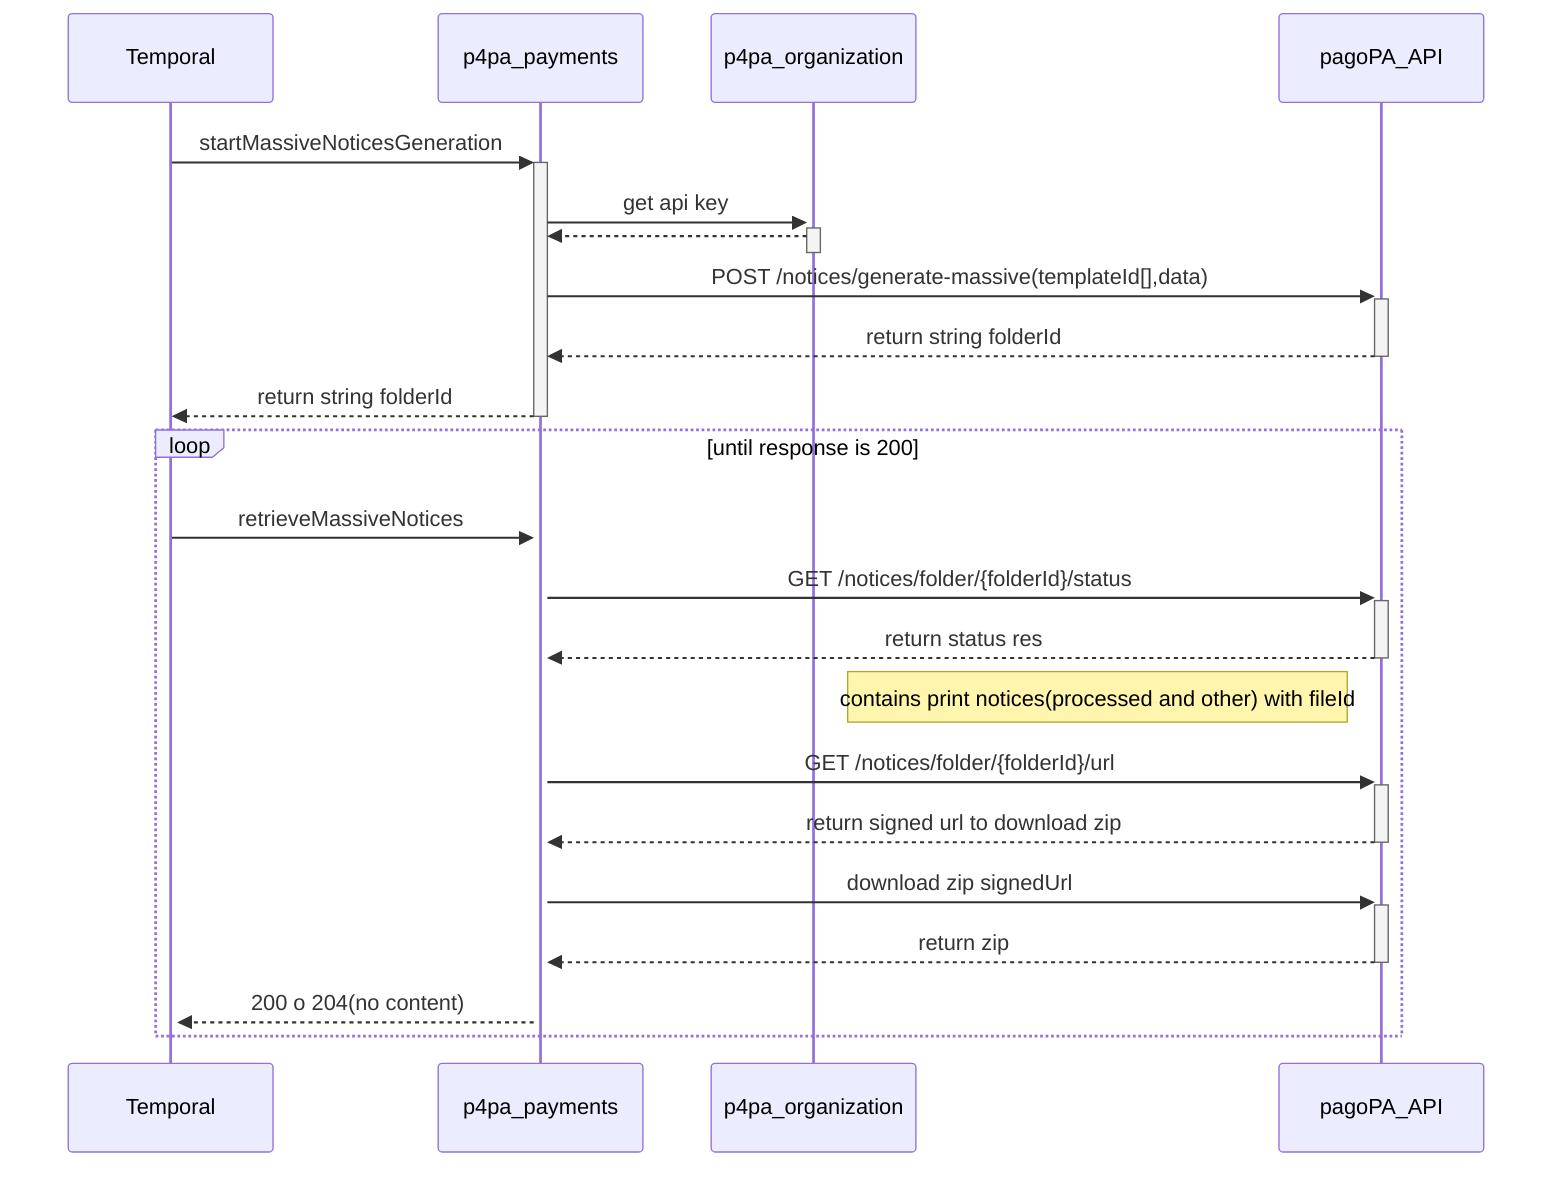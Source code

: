 sequenceDiagram
    participant Temporal
    participant p4pa_payments
    participant p4pa_organization
    participant pagoPA_API

    Temporal ->>+ p4pa_payments: startMassiveNoticesGeneration
        p4pa_payments ->>+ p4pa_organization: get api key
            p4pa_organization -->>- p4pa_payments: #
            p4pa_payments ->>+ pagoPA_API: POST /notices/generate-massive(templateId[],data)
            pagoPA_API -->>- p4pa_payments: return string folderId
        p4pa_payments -->>- Temporal: return string folderId
        loop until response is 200
                Temporal ->>+ p4pa_payments: retrieveMassiveNotices
                    p4pa_payments ->>+ pagoPA_API: GET /notices/folder/{folderId}/status
                    pagoPA_API -->>- p4pa_payments: return status res
                    note left of pagoPA_API: contains print notices(processed and other) with fileId
                    p4pa_payments ->>+ pagoPA_API: GET /notices/folder/{folderId}/url
                    pagoPA_API -->>- p4pa_payments: return signed url to download zip
                    p4pa_payments ->>+ pagoPA_API: download zip signedUrl
                    pagoPA_API -->>- p4pa_payments: return zip
                    p4pa_payments -->>+ Temporal: 200 o 204(no content)
        end